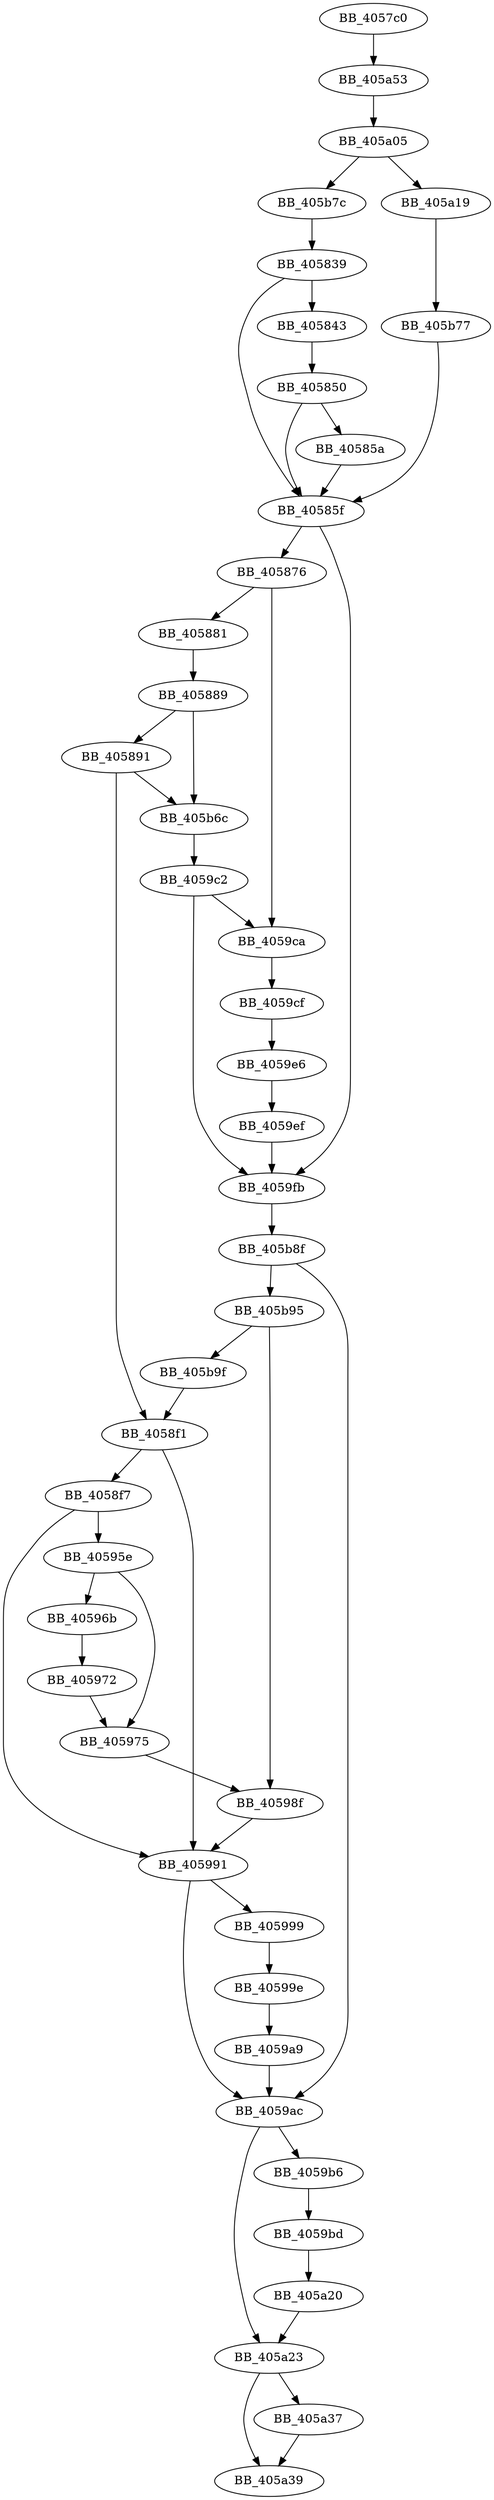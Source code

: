 DiGraph sub_4057C0{
BB_4057c0->BB_405a53
BB_405839->BB_405843
BB_405839->BB_40585f
BB_405843->BB_405850
BB_405850->BB_40585a
BB_405850->BB_40585f
BB_40585a->BB_40585f
BB_40585f->BB_405876
BB_40585f->BB_4059fb
BB_405876->BB_405881
BB_405876->BB_4059ca
BB_405881->BB_405889
BB_405889->BB_405891
BB_405889->BB_405b6c
BB_405891->BB_4058f1
BB_405891->BB_405b6c
BB_4058f1->BB_4058f7
BB_4058f1->BB_405991
BB_4058f7->BB_40595e
BB_4058f7->BB_405991
BB_40595e->BB_40596b
BB_40595e->BB_405975
BB_40596b->BB_405972
BB_405972->BB_405975
BB_405975->BB_40598f
BB_40598f->BB_405991
BB_405991->BB_405999
BB_405991->BB_4059ac
BB_405999->BB_40599e
BB_40599e->BB_4059a9
BB_4059a9->BB_4059ac
BB_4059ac->BB_4059b6
BB_4059ac->BB_405a23
BB_4059b6->BB_4059bd
BB_4059bd->BB_405a20
BB_4059c2->BB_4059ca
BB_4059c2->BB_4059fb
BB_4059ca->BB_4059cf
BB_4059cf->BB_4059e6
BB_4059e6->BB_4059ef
BB_4059ef->BB_4059fb
BB_4059fb->BB_405b8f
BB_405a05->BB_405a19
BB_405a05->BB_405b7c
BB_405a19->BB_405b77
BB_405a20->BB_405a23
BB_405a23->BB_405a37
BB_405a23->BB_405a39
BB_405a37->BB_405a39
BB_405a53->BB_405a05
BB_405b6c->BB_4059c2
BB_405b77->BB_40585f
BB_405b7c->BB_405839
BB_405b8f->BB_4059ac
BB_405b8f->BB_405b95
BB_405b95->BB_40598f
BB_405b95->BB_405b9f
BB_405b9f->BB_4058f1
}
